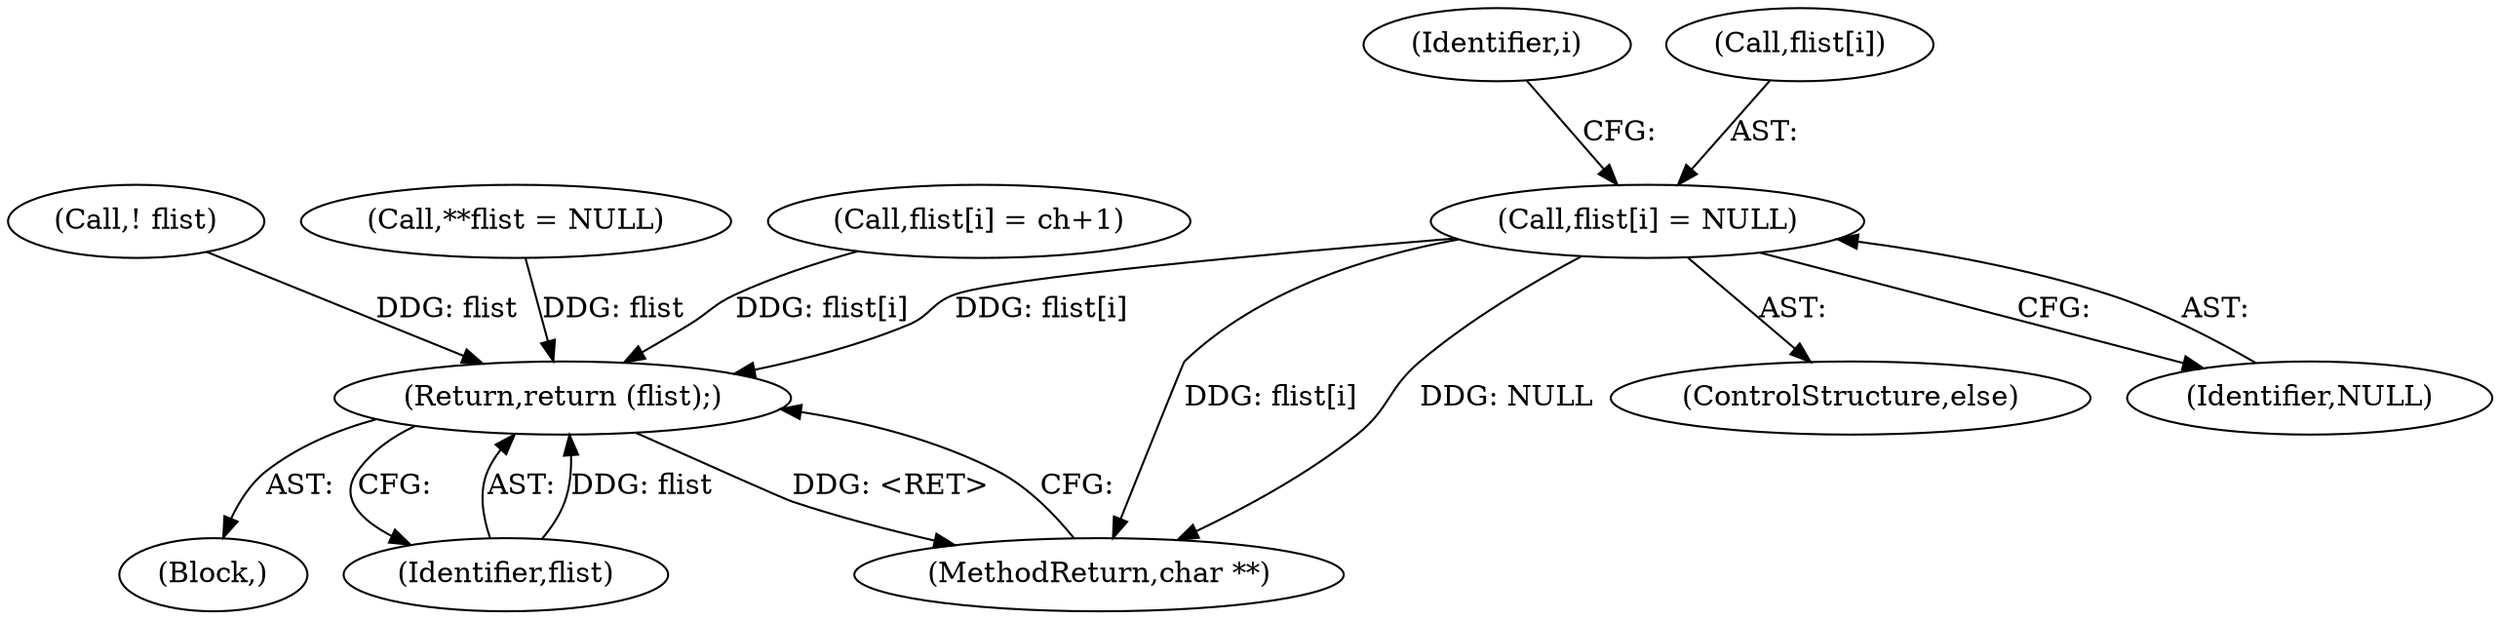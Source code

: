 digraph "0_libx11_dbf72805fd9d7b1846fe9a11b46f3994bfc27fea@array" {
"1000266" [label="(Call,flist[i] = NULL)"];
"1000278" [label="(Return,return (flist);)"];
"1000186" [label="(Call,! flist)"];
"1000109" [label="(Block,)"];
"1000116" [label="(Call,**flist = NULL)"];
"1000241" [label="(Call,flist[i] = ch+1)"];
"1000279" [label="(Identifier,flist)"];
"1000280" [label="(MethodReturn,char **)"];
"1000265" [label="(ControlStructure,else)"];
"1000232" [label="(Identifier,i)"];
"1000278" [label="(Return,return (flist);)"];
"1000270" [label="(Identifier,NULL)"];
"1000267" [label="(Call,flist[i])"];
"1000266" [label="(Call,flist[i] = NULL)"];
"1000266" -> "1000265"  [label="AST: "];
"1000266" -> "1000270"  [label="CFG: "];
"1000267" -> "1000266"  [label="AST: "];
"1000270" -> "1000266"  [label="AST: "];
"1000232" -> "1000266"  [label="CFG: "];
"1000266" -> "1000280"  [label="DDG: flist[i]"];
"1000266" -> "1000280"  [label="DDG: NULL"];
"1000266" -> "1000278"  [label="DDG: flist[i]"];
"1000278" -> "1000109"  [label="AST: "];
"1000278" -> "1000279"  [label="CFG: "];
"1000279" -> "1000278"  [label="AST: "];
"1000280" -> "1000278"  [label="CFG: "];
"1000278" -> "1000280"  [label="DDG: <RET>"];
"1000279" -> "1000278"  [label="DDG: flist"];
"1000116" -> "1000278"  [label="DDG: flist"];
"1000186" -> "1000278"  [label="DDG: flist"];
"1000241" -> "1000278"  [label="DDG: flist[i]"];
}
